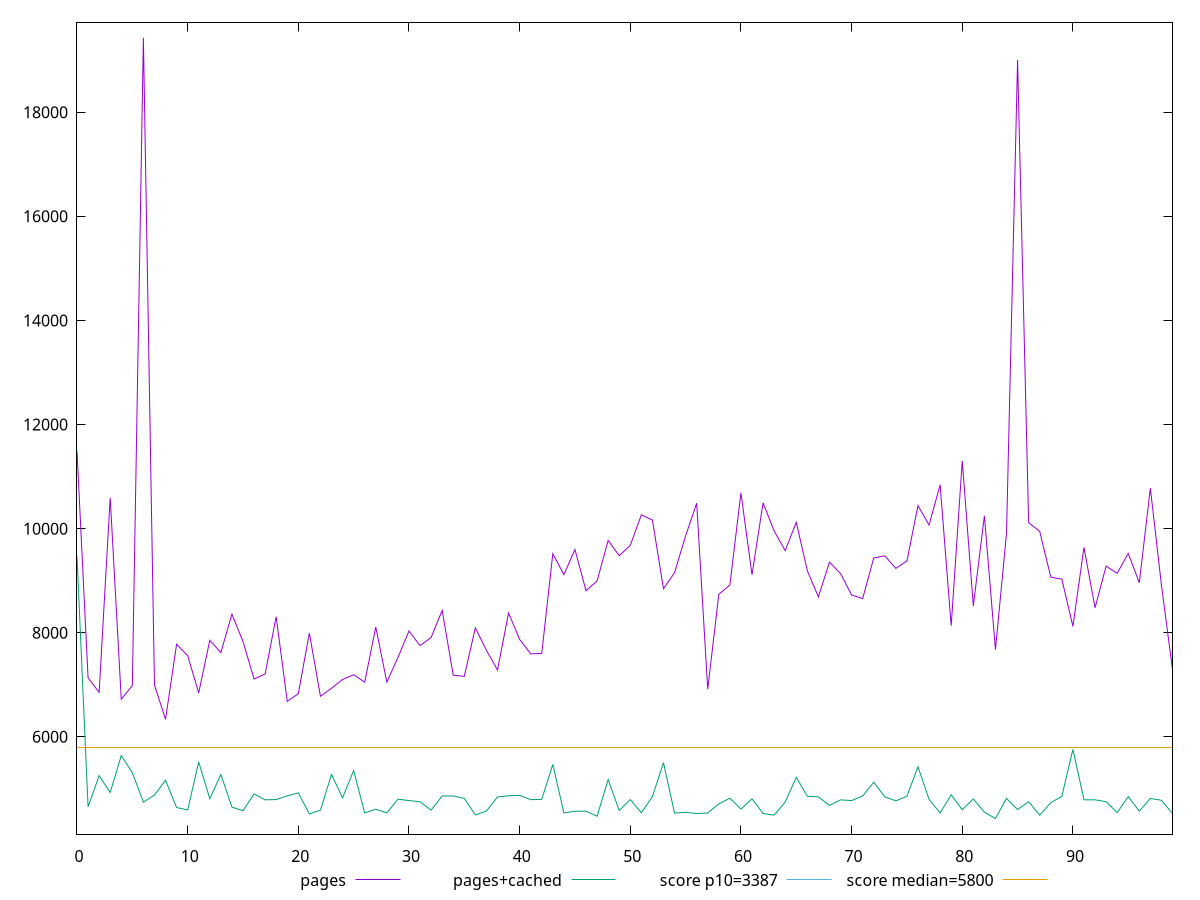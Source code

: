 reset

$pages <<EOF
0 11490.126120997775
1 7135.72218990988
2 6855.098515814712
3 10593.577897429173
4 6724.171299841858
5 6983.401573979979
6 19426.688824625326
7 6997.950386097993
8 6335.535423287835
9 7777.720628596813
10 7561.8372207004495
11 6845.61252081251
12 7855.496170858653
13 7620.324204681047
14 8356.879320383294
15 7831.813957598876
16 7111.114615217928
17 7207.841899179387
18 8308.015548480515
19 6681.729310679241
20 6828.578645889777
21 7993.649462129144
22 6779.955660102734
23 6933.273189948564
24 7101.931063258652
25 7192.610937503812
26 7051.827227676662
27 8108.901123296817
28 7051.045887880722
29 7522.841370440315
30 8033.017125214121
31 7752.053261742971
32 7907.71494422764
33 8429.039798086524
34 7185.231838974542
35 7162.120386481575
36 8093.791674187689
37 7661.682310542536
38 7283.975457548842
39 8378.387786217974
40 7871.794695452535
41 7594.849271758425
42 7603.37509284183
43 9518.83736163874
44 9116.597436688893
45 9598.169412402529
46 8805.873241352332
47 8995.175745666498
48 9771.41534866019
49 9480.739553485777
50 9678.942666221246
51 10264.40994048234
52 10164.553355044181
53 8845.936014836516
54 9154.46892247757
55 9860.547647293793
56 10489.106782466004
57 6915.915025891932
58 8738.03084544561
59 8917.211515518808
60 10687.113569763565
61 9114.401014486162
62 10494.899590370287
63 9955.886606915326
64 9576.414272824215
65 10122.345270058391
66 9191.78693791941
67 8689.135832595233
68 9354.264552840717
69 9137.900437964008
70 8725.933621935415
71 8656.203914413309
72 9435.209566488404
73 9477.790114060215
74 9236.293159736659
75 9378.316610958202
76 10442.36986056456
77 10067.719173138526
78 10842.145333296303
79 8134.416147521284
80 11299.61704276812
81 8515.37177062413
82 10245.982168413395
83 7674.534575144673
84 9909.002996475036
85 19002.00336273556
86 10113.993386999507
87 9947.748988440762
88 9069.457562860394
89 9029.987702677585
90 8121.64058240932
91 9639.912479486797
92 8479.504232665766
93 9279.97603768426
94 9141.49967526977
95 9523.82223895843
96 8962.273352695593
97 10777.131304486482
98 8914.852611271419
99 7295.874655913466
EOF

$pagesCached <<EOF
0 9466.782442558258
1 4654.627427356684
2 5254.839509801984
3 4930.700414214601
4 5640.687913492866
5 5312.508154254527
6 4745.691675731604
7 4881.061694624515
8 5165.997343597667
9 4642.239811116943
10 4596.781831693163
11 5516.88865321843
12 4812.717001022322
13 5276.39780362861
14 4650.997397375468
15 4581.381657412625
16 4904.712599386959
17 4790.187259720535
18 4795.9098077035505
19 4866.175816553114
20 4922.980923310386
21 4519.109865500406
22 4590.49578160081
23 5278.153349403952
24 4829.535748170191
25 5352.360431519417
26 4538.293420155638
27 4610.103806883857
28 4539.167213192288
29 4801.533164432269
30 4776.868721984681
31 4751.928559388374
32 4592.388150442542
33 4864.691949510195
34 4864.16896387055
35 4817.293214032157
36 4500.922136666666
37 4574.418592175738
38 4845.2999935845855
39 4868.467558128417
40 4875.614884545905
41 4793.831772151783
42 4798.62458704533
43 5470.928971011075
44 4539.875696728188
45 4570.705720145139
46 4571.380996234706
47 4475.497113708005
48 5179.56418395187
49 4585.870534783005
50 4794.7713307308595
51 4542.908578041127
52 4851.694251360266
53 5504.821022620398
54 4535.480947627904
55 4550.078221121714
56 4528.417551017876
57 4536.817267033438
58 4711.83549163608
59 4821.738201632622
60 4613.445646329379
61 4809.9989147985825
62 4528.605613854186
63 4495.528612614025
64 4748.5530044304405
65 5222.358457799606
66 4860.6487529611295
67 4847.065932978761
68 4682.469519753642
69 4789.693817550671
70 4775.885475889455
71 4863.454016405287
72 5128.287823397162
73 4848.457433273421
74 4769.81143626637
75 4860.221386271139
76 5424.876609588243
77 4799.765068689441
78 4539.437855492766
79 4886.433188239939
80 4600.915085384811
81 4807.202603501864
82 4554.652413526313
83 4431.296767679032
84 4819.085896047241
85 4603.740106124575
86 4755.221759435325
87 4495.7046578799345
88 4735.001624973289
89 4858.224946256648
90 5759.87492342877
91 4790.776392282588
92 4790.543436068002
93 4753.868634901599
94 4545.4004143043585
95 4851.843953516085
96 4573.850729210508
97 4815.889181327286
98 4782.237205017947
99 4525.9744072314725
EOF

set key outside below
set xrange [0:99]
set yrange [4131.388926540107:19726.596665764253]
set trange [4131.388926540107:19726.596665764253]
set terminal svg size 640, 520 enhanced background rgb 'white'
set output "report_00009_2021-02-08T22-37-41.559Z/speed-index/comparison/line/0_vs_1.svg"

plot $pages title "pages" with line, \
     $pagesCached title "pages+cached" with line, \
     3387 title "score p10=3387", \
     5800 title "score median=5800"

reset
